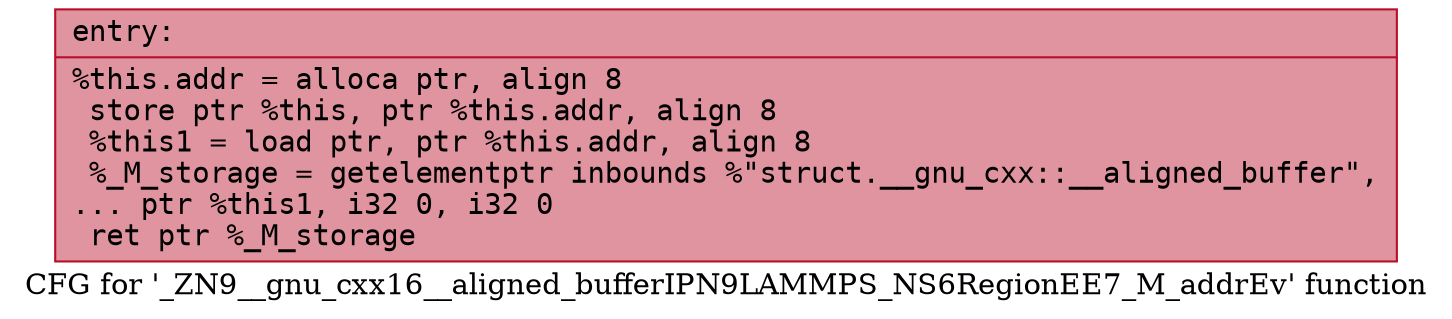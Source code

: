 digraph "CFG for '_ZN9__gnu_cxx16__aligned_bufferIPN9LAMMPS_NS6RegionEE7_M_addrEv' function" {
	label="CFG for '_ZN9__gnu_cxx16__aligned_bufferIPN9LAMMPS_NS6RegionEE7_M_addrEv' function";

	Node0x561837ea9be0 [shape=record,color="#b70d28ff", style=filled, fillcolor="#b70d2870" fontname="Courier",label="{entry:\l|  %this.addr = alloca ptr, align 8\l  store ptr %this, ptr %this.addr, align 8\l  %this1 = load ptr, ptr %this.addr, align 8\l  %_M_storage = getelementptr inbounds %\"struct.__gnu_cxx::__aligned_buffer\",\l... ptr %this1, i32 0, i32 0\l  ret ptr %_M_storage\l}"];
}
